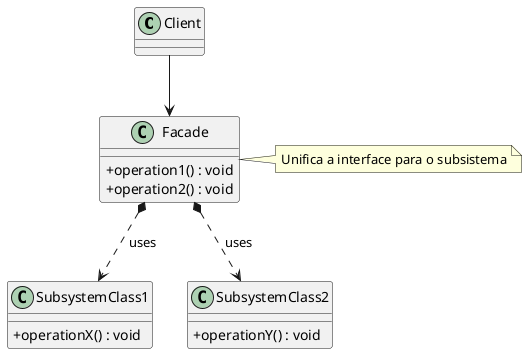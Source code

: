 @startuml Facade
    skinparam classAttributeIconSize 0
    
    class Client {
    }
        
    class Facade {
        +operation1() : void
        +operation2() : void
    }

    class SubsystemClass1 {
        +operationX() : void
    }

    class SubsystemClass2 {
        +operationY() : void
    }
    
    Facade *..> SubsystemClass1 : uses
    Facade *..> SubsystemClass2 : uses
    Client --> Facade

    note right of Facade : Unifica a interface para o subsistema
@enduml
